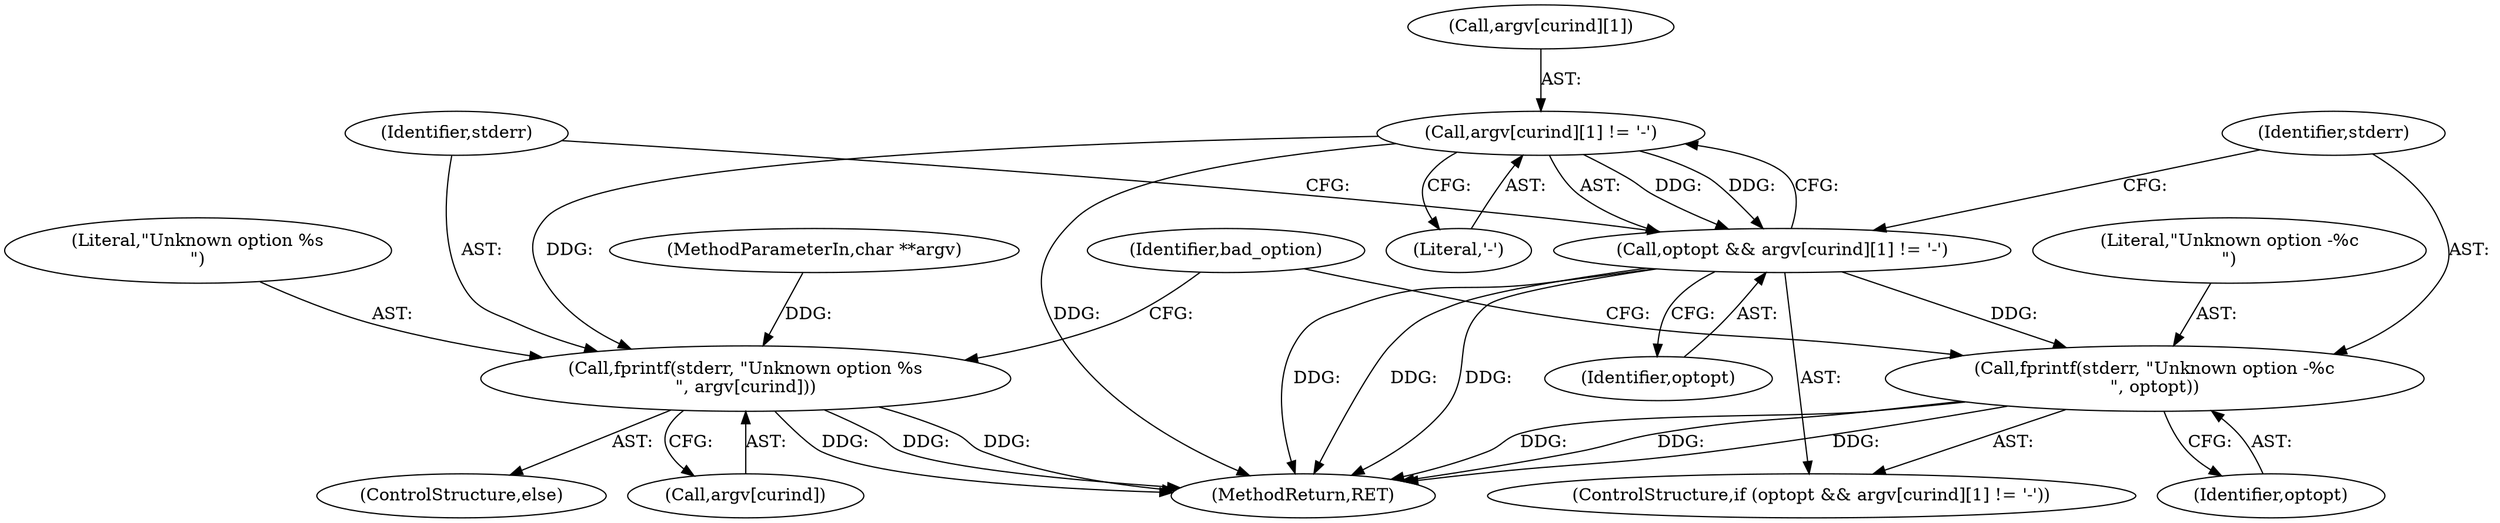 digraph "0_keepalived_c6247a9ef2c7b33244ab1d3aa5d629ec49f0a067_2@array" {
"1000663" [label="(Call,argv[curind][1] != '-')"];
"1000661" [label="(Call,optopt && argv[curind][1] != '-')"];
"1000670" [label="(Call,fprintf(stderr, \"Unknown option -%c\n\", optopt))"];
"1000675" [label="(Call,fprintf(stderr, \"Unknown option %s\n\", argv[curind]))"];
"1000662" [label="(Identifier,optopt)"];
"1000661" [label="(Call,optopt && argv[curind][1] != '-')"];
"1000663" [label="(Call,argv[curind][1] != '-')"];
"1000672" [label="(Literal,\"Unknown option -%c\n\")"];
"1000660" [label="(ControlStructure,if (optopt && argv[curind][1] != '-'))"];
"1000669" [label="(Literal,'-')"];
"1000675" [label="(Call,fprintf(stderr, \"Unknown option %s\n\", argv[curind]))"];
"1000674" [label="(ControlStructure,else)"];
"1000664" [label="(Call,argv[curind][1])"];
"1000673" [label="(Identifier,optopt)"];
"1000682" [label="(Identifier,bad_option)"];
"1000678" [label="(Call,argv[curind])"];
"1000671" [label="(Identifier,stderr)"];
"1000677" [label="(Literal,\"Unknown option %s\n\")"];
"1000670" [label="(Call,fprintf(stderr, \"Unknown option -%c\n\", optopt))"];
"1000676" [label="(Identifier,stderr)"];
"1000745" [label="(MethodReturn,RET)"];
"1000108" [label="(MethodParameterIn,char **argv)"];
"1000663" -> "1000661"  [label="AST: "];
"1000663" -> "1000669"  [label="CFG: "];
"1000664" -> "1000663"  [label="AST: "];
"1000669" -> "1000663"  [label="AST: "];
"1000661" -> "1000663"  [label="CFG: "];
"1000663" -> "1000745"  [label="DDG: "];
"1000663" -> "1000661"  [label="DDG: "];
"1000663" -> "1000661"  [label="DDG: "];
"1000663" -> "1000675"  [label="DDG: "];
"1000661" -> "1000660"  [label="AST: "];
"1000661" -> "1000662"  [label="CFG: "];
"1000662" -> "1000661"  [label="AST: "];
"1000671" -> "1000661"  [label="CFG: "];
"1000676" -> "1000661"  [label="CFG: "];
"1000661" -> "1000745"  [label="DDG: "];
"1000661" -> "1000745"  [label="DDG: "];
"1000661" -> "1000745"  [label="DDG: "];
"1000661" -> "1000670"  [label="DDG: "];
"1000670" -> "1000660"  [label="AST: "];
"1000670" -> "1000673"  [label="CFG: "];
"1000671" -> "1000670"  [label="AST: "];
"1000672" -> "1000670"  [label="AST: "];
"1000673" -> "1000670"  [label="AST: "];
"1000682" -> "1000670"  [label="CFG: "];
"1000670" -> "1000745"  [label="DDG: "];
"1000670" -> "1000745"  [label="DDG: "];
"1000670" -> "1000745"  [label="DDG: "];
"1000675" -> "1000674"  [label="AST: "];
"1000675" -> "1000678"  [label="CFG: "];
"1000676" -> "1000675"  [label="AST: "];
"1000677" -> "1000675"  [label="AST: "];
"1000678" -> "1000675"  [label="AST: "];
"1000682" -> "1000675"  [label="CFG: "];
"1000675" -> "1000745"  [label="DDG: "];
"1000675" -> "1000745"  [label="DDG: "];
"1000675" -> "1000745"  [label="DDG: "];
"1000108" -> "1000675"  [label="DDG: "];
}
